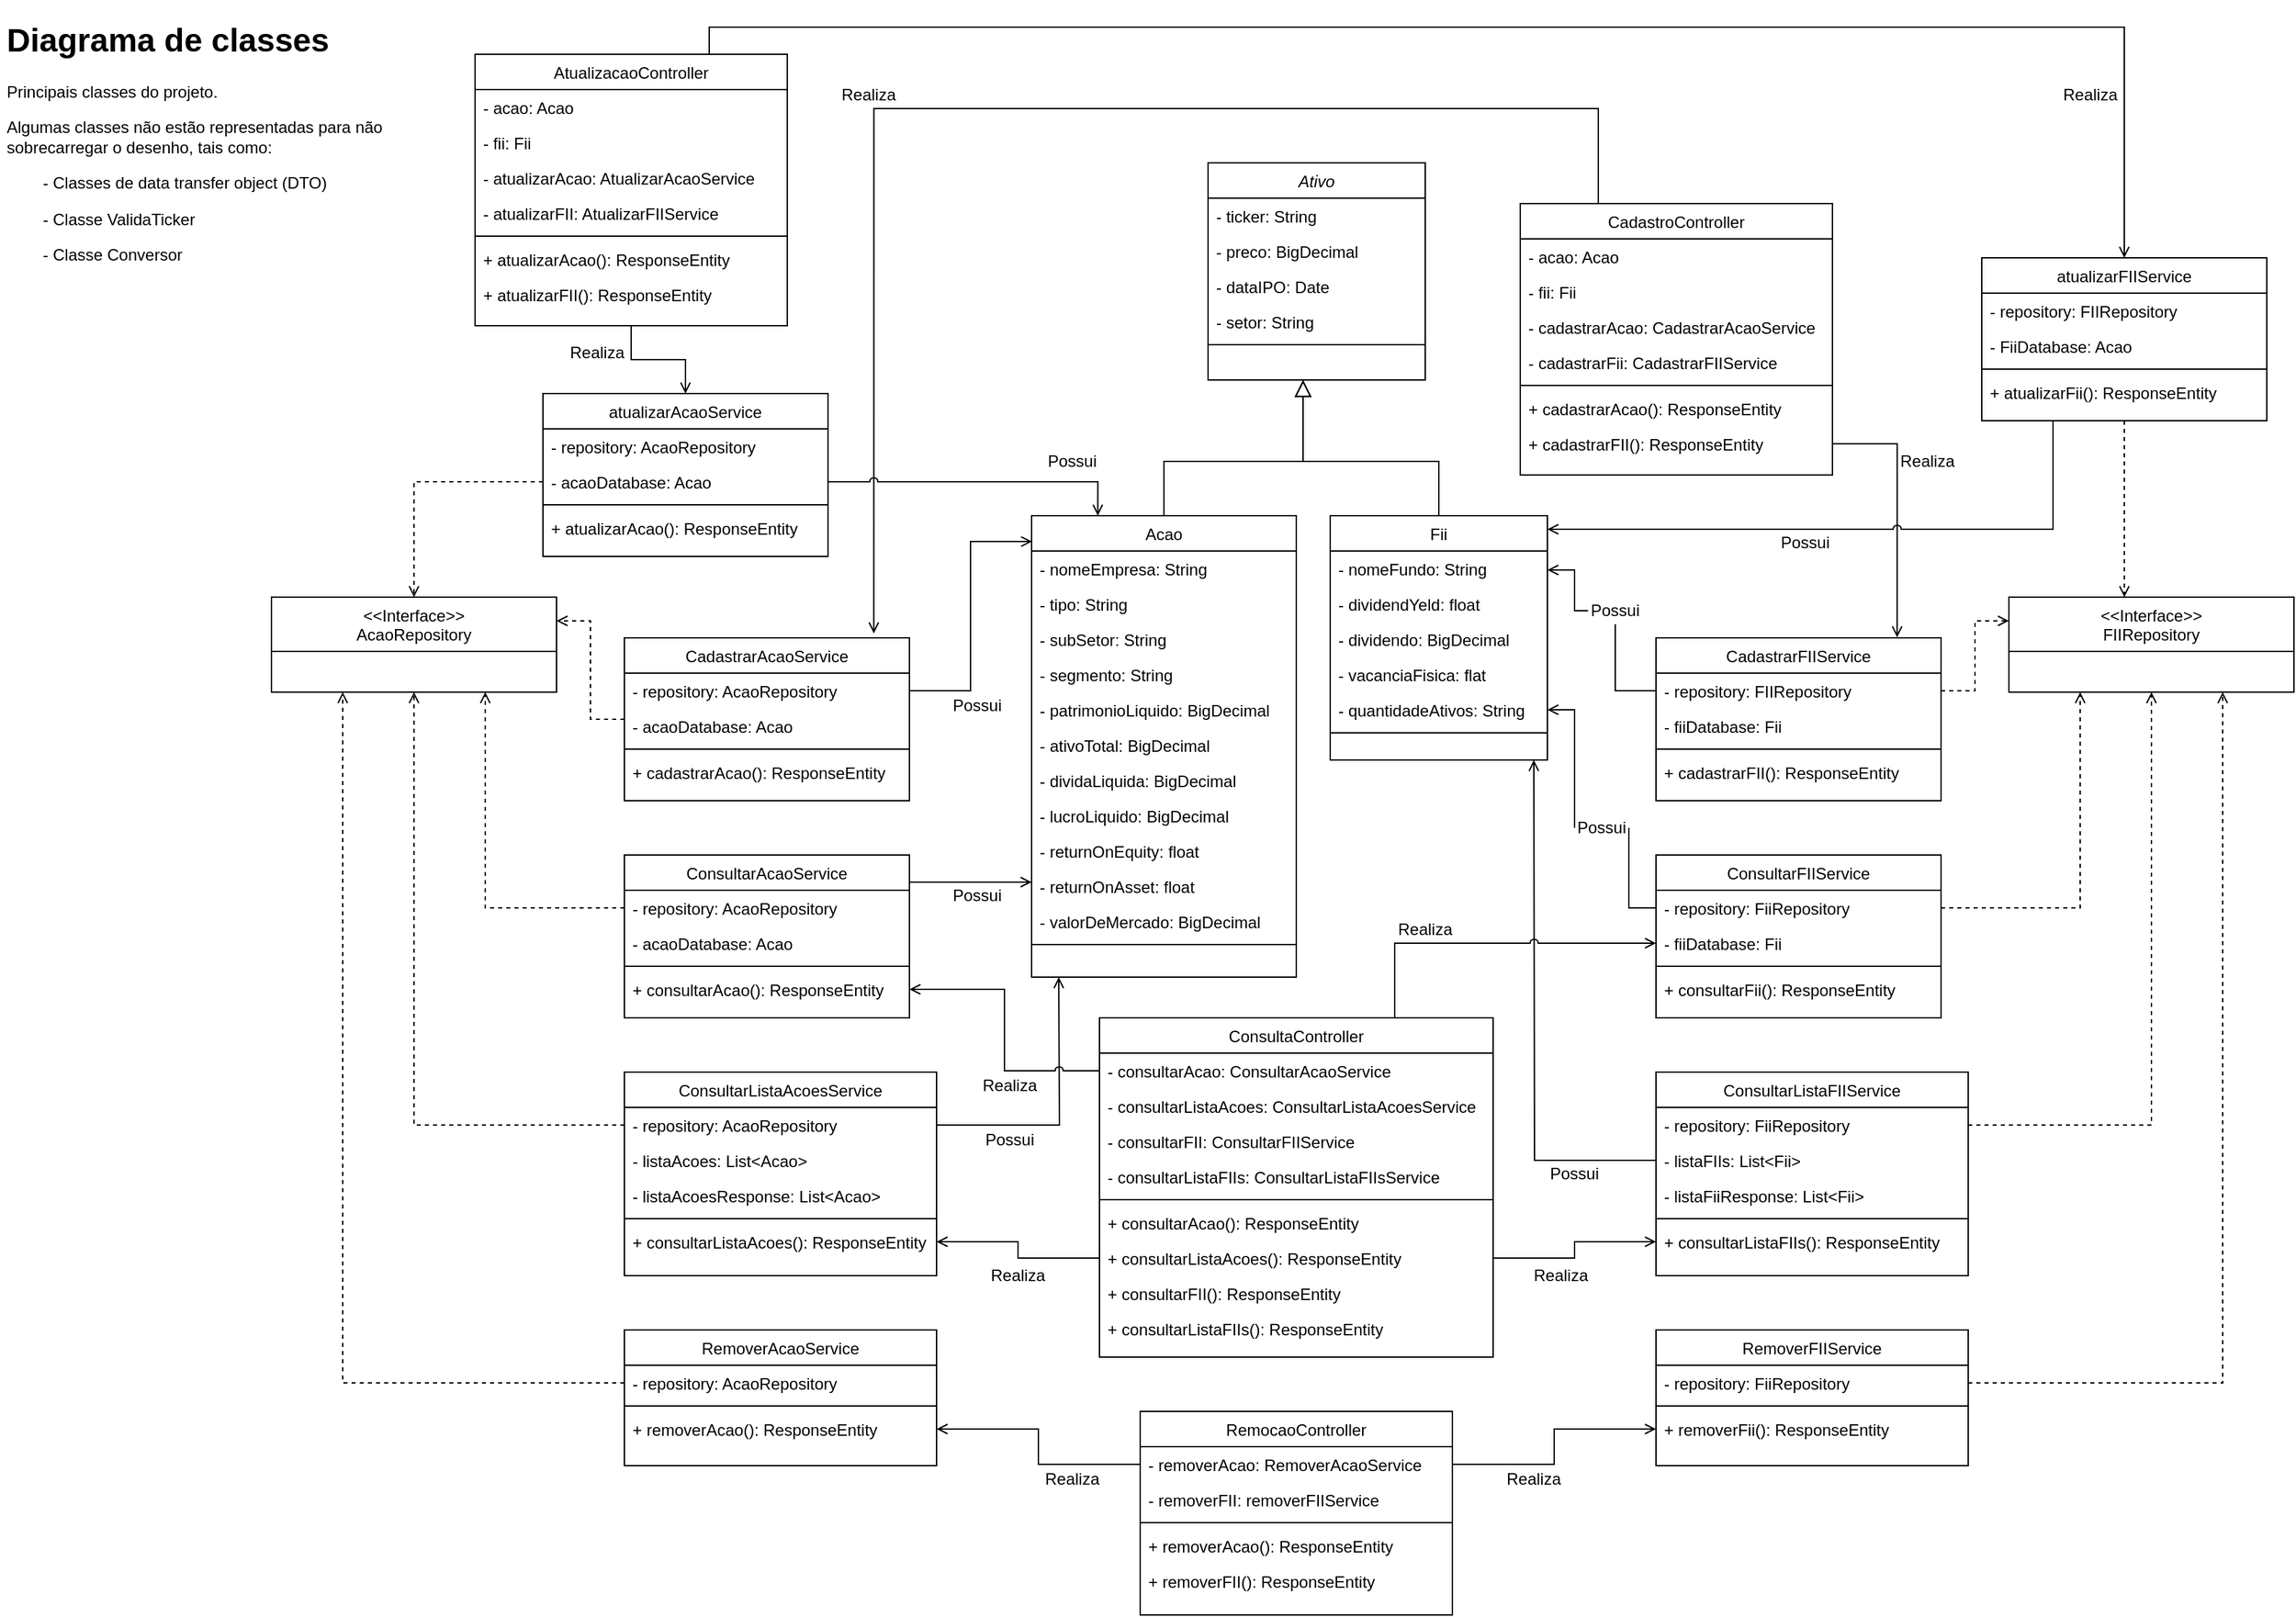<mxfile version="14.9.0" type="device"><diagram id="C5RBs43oDa-KdzZeNtuy" name="Page-1"><mxGraphModel dx="2782" dy="2292" grid="1" gridSize="10" guides="1" tooltips="1" connect="1" arrows="1" fold="1" page="1" pageScale="1" pageWidth="827" pageHeight="1169" math="0" shadow="0"><root><mxCell id="WIyWlLk6GJQsqaUBKTNV-0"/><mxCell id="WIyWlLk6GJQsqaUBKTNV-1" parent="WIyWlLk6GJQsqaUBKTNV-0"/><mxCell id="zkfFHV4jXpPFQw0GAbJ--0" value="Ativo" style="swimlane;fontStyle=2;align=center;verticalAlign=top;childLayout=stackLayout;horizontal=1;startSize=26;horizontalStack=0;resizeParent=1;resizeLast=0;collapsible=1;marginBottom=0;rounded=0;shadow=0;strokeWidth=1;" parent="WIyWlLk6GJQsqaUBKTNV-1" vertex="1"><mxGeometry x="540" y="10" width="160" height="160" as="geometry"><mxRectangle x="230" y="140" width="160" height="26" as="alternateBounds"/></mxGeometry></mxCell><mxCell id="zkfFHV4jXpPFQw0GAbJ--1" value="- ticker: String" style="text;align=left;verticalAlign=top;spacingLeft=4;spacingRight=4;overflow=hidden;rotatable=0;points=[[0,0.5],[1,0.5]];portConstraint=eastwest;" parent="zkfFHV4jXpPFQw0GAbJ--0" vertex="1"><mxGeometry y="26" width="160" height="26" as="geometry"/></mxCell><mxCell id="zkfFHV4jXpPFQw0GAbJ--2" value="- preco: BigDecimal" style="text;align=left;verticalAlign=top;spacingLeft=4;spacingRight=4;overflow=hidden;rotatable=0;points=[[0,0.5],[1,0.5]];portConstraint=eastwest;rounded=0;shadow=0;html=0;" parent="zkfFHV4jXpPFQw0GAbJ--0" vertex="1"><mxGeometry y="52" width="160" height="26" as="geometry"/></mxCell><mxCell id="zkfFHV4jXpPFQw0GAbJ--3" value="- dataIPO: Date" style="text;align=left;verticalAlign=top;spacingLeft=4;spacingRight=4;overflow=hidden;rotatable=0;points=[[0,0.5],[1,0.5]];portConstraint=eastwest;rounded=0;shadow=0;html=0;" parent="zkfFHV4jXpPFQw0GAbJ--0" vertex="1"><mxGeometry y="78" width="160" height="26" as="geometry"/></mxCell><mxCell id="0uUBa3mdWD_UBztyE4oG-0" value="- setor: String" style="text;align=left;verticalAlign=top;spacingLeft=4;spacingRight=4;overflow=hidden;rotatable=0;points=[[0,0.5],[1,0.5]];portConstraint=eastwest;rounded=0;shadow=0;html=0;" parent="zkfFHV4jXpPFQw0GAbJ--0" vertex="1"><mxGeometry y="104" width="160" height="26" as="geometry"/></mxCell><mxCell id="zkfFHV4jXpPFQw0GAbJ--4" value="" style="line;html=1;strokeWidth=1;align=left;verticalAlign=middle;spacingTop=-1;spacingLeft=3;spacingRight=3;rotatable=0;labelPosition=right;points=[];portConstraint=eastwest;" parent="zkfFHV4jXpPFQw0GAbJ--0" vertex="1"><mxGeometry y="130" width="160" height="8" as="geometry"/></mxCell><mxCell id="zkfFHV4jXpPFQw0GAbJ--6" value="Acao" style="swimlane;fontStyle=0;align=center;verticalAlign=top;childLayout=stackLayout;horizontal=1;startSize=26;horizontalStack=0;resizeParent=1;resizeLast=0;collapsible=1;marginBottom=0;rounded=0;shadow=0;strokeWidth=1;" parent="WIyWlLk6GJQsqaUBKTNV-1" vertex="1"><mxGeometry x="410" y="270" width="195" height="340" as="geometry"><mxRectangle x="100" y="520" width="160" height="26" as="alternateBounds"/></mxGeometry></mxCell><mxCell id="zkfFHV4jXpPFQw0GAbJ--7" value="- nomeEmpresa: String" style="text;align=left;verticalAlign=top;spacingLeft=4;spacingRight=4;overflow=hidden;rotatable=0;points=[[0,0.5],[1,0.5]];portConstraint=eastwest;" parent="zkfFHV4jXpPFQw0GAbJ--6" vertex="1"><mxGeometry y="26" width="195" height="26" as="geometry"/></mxCell><mxCell id="zkfFHV4jXpPFQw0GAbJ--8" value="- tipo: String" style="text;align=left;verticalAlign=top;spacingLeft=4;spacingRight=4;overflow=hidden;rotatable=0;points=[[0,0.5],[1,0.5]];portConstraint=eastwest;rounded=0;shadow=0;html=0;" parent="zkfFHV4jXpPFQw0GAbJ--6" vertex="1"><mxGeometry y="52" width="195" height="26" as="geometry"/></mxCell><mxCell id="0uUBa3mdWD_UBztyE4oG-6" value="- subSetor: String" style="text;align=left;verticalAlign=top;spacingLeft=4;spacingRight=4;overflow=hidden;rotatable=0;points=[[0,0.5],[1,0.5]];portConstraint=eastwest;rounded=0;shadow=0;html=0;" parent="zkfFHV4jXpPFQw0GAbJ--6" vertex="1"><mxGeometry y="78" width="195" height="26" as="geometry"/></mxCell><mxCell id="0uUBa3mdWD_UBztyE4oG-8" value="- segmento: String" style="text;align=left;verticalAlign=top;spacingLeft=4;spacingRight=4;overflow=hidden;rotatable=0;points=[[0,0.5],[1,0.5]];portConstraint=eastwest;rounded=0;shadow=0;html=0;" parent="zkfFHV4jXpPFQw0GAbJ--6" vertex="1"><mxGeometry y="104" width="195" height="26" as="geometry"/></mxCell><mxCell id="0uUBa3mdWD_UBztyE4oG-9" value="- patrimonioLiquido: BigDecimal" style="text;align=left;verticalAlign=top;spacingLeft=4;spacingRight=4;overflow=hidden;rotatable=0;points=[[0,0.5],[1,0.5]];portConstraint=eastwest;rounded=0;shadow=0;html=0;" parent="zkfFHV4jXpPFQw0GAbJ--6" vertex="1"><mxGeometry y="130" width="195" height="26" as="geometry"/></mxCell><mxCell id="0uUBa3mdWD_UBztyE4oG-7" value="- ativoTotal: BigDecimal" style="text;align=left;verticalAlign=top;spacingLeft=4;spacingRight=4;overflow=hidden;rotatable=0;points=[[0,0.5],[1,0.5]];portConstraint=eastwest;rounded=0;shadow=0;html=0;" parent="zkfFHV4jXpPFQw0GAbJ--6" vertex="1"><mxGeometry y="156" width="195" height="26" as="geometry"/></mxCell><mxCell id="0uUBa3mdWD_UBztyE4oG-10" value="- dividaLiquida: BigDecimal" style="text;align=left;verticalAlign=top;spacingLeft=4;spacingRight=4;overflow=hidden;rotatable=0;points=[[0,0.5],[1,0.5]];portConstraint=eastwest;rounded=0;shadow=0;html=0;" parent="zkfFHV4jXpPFQw0GAbJ--6" vertex="1"><mxGeometry y="182" width="195" height="26" as="geometry"/></mxCell><mxCell id="0uUBa3mdWD_UBztyE4oG-11" value="- lucroLiquido: BigDecimal" style="text;align=left;verticalAlign=top;spacingLeft=4;spacingRight=4;overflow=hidden;rotatable=0;points=[[0,0.5],[1,0.5]];portConstraint=eastwest;rounded=0;shadow=0;html=0;" parent="zkfFHV4jXpPFQw0GAbJ--6" vertex="1"><mxGeometry y="208" width="195" height="26" as="geometry"/></mxCell><mxCell id="0uUBa3mdWD_UBztyE4oG-12" value="- returnOnEquity: float" style="text;align=left;verticalAlign=top;spacingLeft=4;spacingRight=4;overflow=hidden;rotatable=0;points=[[0,0.5],[1,0.5]];portConstraint=eastwest;rounded=0;shadow=0;html=0;" parent="zkfFHV4jXpPFQw0GAbJ--6" vertex="1"><mxGeometry y="234" width="195" height="26" as="geometry"/></mxCell><mxCell id="0uUBa3mdWD_UBztyE4oG-13" value="- returnOnAsset: float" style="text;align=left;verticalAlign=top;spacingLeft=4;spacingRight=4;overflow=hidden;rotatable=0;points=[[0,0.5],[1,0.5]];portConstraint=eastwest;rounded=0;shadow=0;html=0;" parent="zkfFHV4jXpPFQw0GAbJ--6" vertex="1"><mxGeometry y="260" width="195" height="26" as="geometry"/></mxCell><mxCell id="0uUBa3mdWD_UBztyE4oG-15" value="- valorDeMercado: BigDecimal" style="text;align=left;verticalAlign=top;spacingLeft=4;spacingRight=4;overflow=hidden;rotatable=0;points=[[0,0.5],[1,0.5]];portConstraint=eastwest;rounded=0;shadow=0;html=0;" parent="zkfFHV4jXpPFQw0GAbJ--6" vertex="1"><mxGeometry y="286" width="195" height="26" as="geometry"/></mxCell><mxCell id="zkfFHV4jXpPFQw0GAbJ--9" value="" style="line;html=1;strokeWidth=1;align=left;verticalAlign=middle;spacingTop=-1;spacingLeft=3;spacingRight=3;rotatable=0;labelPosition=right;points=[];portConstraint=eastwest;" parent="zkfFHV4jXpPFQw0GAbJ--6" vertex="1"><mxGeometry y="312" width="195" height="8" as="geometry"/></mxCell><mxCell id="zkfFHV4jXpPFQw0GAbJ--12" value="" style="endArrow=block;endSize=10;endFill=0;shadow=0;strokeWidth=1;rounded=0;edgeStyle=elbowEdgeStyle;elbow=vertical;" parent="WIyWlLk6GJQsqaUBKTNV-1" source="zkfFHV4jXpPFQw0GAbJ--6" target="zkfFHV4jXpPFQw0GAbJ--0" edge="1"><mxGeometry width="160" relative="1" as="geometry"><mxPoint x="510" y="63" as="sourcePoint"/><mxPoint x="510" y="63" as="targetPoint"/><Array as="points"><mxPoint x="610" y="230"/></Array></mxGeometry></mxCell><mxCell id="zkfFHV4jXpPFQw0GAbJ--13" value="Fii" style="swimlane;fontStyle=0;align=center;verticalAlign=top;childLayout=stackLayout;horizontal=1;startSize=26;horizontalStack=0;resizeParent=1;resizeLast=0;collapsible=1;marginBottom=0;rounded=0;shadow=0;strokeWidth=1;" parent="WIyWlLk6GJQsqaUBKTNV-1" vertex="1"><mxGeometry x="630" y="270" width="160" height="180" as="geometry"><mxRectangle x="340" y="380" width="170" height="26" as="alternateBounds"/></mxGeometry></mxCell><mxCell id="0uUBa3mdWD_UBztyE4oG-16" value="- nomeFundo: String" style="text;align=left;verticalAlign=top;spacingLeft=4;spacingRight=4;overflow=hidden;rotatable=0;points=[[0,0.5],[1,0.5]];portConstraint=eastwest;" parent="zkfFHV4jXpPFQw0GAbJ--13" vertex="1"><mxGeometry y="26" width="160" height="26" as="geometry"/></mxCell><mxCell id="0uUBa3mdWD_UBztyE4oG-19" value="- dividendYeld: float" style="text;align=left;verticalAlign=top;spacingLeft=4;spacingRight=4;overflow=hidden;rotatable=0;points=[[0,0.5],[1,0.5]];portConstraint=eastwest;rounded=0;shadow=0;html=0;" parent="zkfFHV4jXpPFQw0GAbJ--13" vertex="1"><mxGeometry y="52" width="160" height="26" as="geometry"/></mxCell><mxCell id="0uUBa3mdWD_UBztyE4oG-18" value="- dividendo: BigDecimal" style="text;align=left;verticalAlign=top;spacingLeft=4;spacingRight=4;overflow=hidden;rotatable=0;points=[[0,0.5],[1,0.5]];portConstraint=eastwest;rounded=0;shadow=0;html=0;" parent="zkfFHV4jXpPFQw0GAbJ--13" vertex="1"><mxGeometry y="78" width="160" height="26" as="geometry"/></mxCell><mxCell id="0uUBa3mdWD_UBztyE4oG-17" value="- vacanciaFisica: flat" style="text;align=left;verticalAlign=top;spacingLeft=4;spacingRight=4;overflow=hidden;rotatable=0;points=[[0,0.5],[1,0.5]];portConstraint=eastwest;rounded=0;shadow=0;html=0;" parent="zkfFHV4jXpPFQw0GAbJ--13" vertex="1"><mxGeometry y="104" width="160" height="26" as="geometry"/></mxCell><mxCell id="0uUBa3mdWD_UBztyE4oG-20" value="- quantidadeAtivos: String" style="text;align=left;verticalAlign=top;spacingLeft=4;spacingRight=4;overflow=hidden;rotatable=0;points=[[0,0.5],[1,0.5]];portConstraint=eastwest;" parent="zkfFHV4jXpPFQw0GAbJ--13" vertex="1"><mxGeometry y="130" width="160" height="26" as="geometry"/></mxCell><mxCell id="zkfFHV4jXpPFQw0GAbJ--15" value="" style="line;html=1;strokeWidth=1;align=left;verticalAlign=middle;spacingTop=-1;spacingLeft=3;spacingRight=3;rotatable=0;labelPosition=right;points=[];portConstraint=eastwest;" parent="zkfFHV4jXpPFQw0GAbJ--13" vertex="1"><mxGeometry y="156" width="160" height="8" as="geometry"/></mxCell><mxCell id="zkfFHV4jXpPFQw0GAbJ--16" value="" style="endArrow=block;endSize=10;endFill=0;shadow=0;strokeWidth=1;rounded=0;edgeStyle=elbowEdgeStyle;elbow=vertical;" parent="WIyWlLk6GJQsqaUBKTNV-1" source="zkfFHV4jXpPFQw0GAbJ--13" target="zkfFHV4jXpPFQw0GAbJ--0" edge="1"><mxGeometry width="160" relative="1" as="geometry"><mxPoint x="520" y="233" as="sourcePoint"/><mxPoint x="620" y="131" as="targetPoint"/><Array as="points"><mxPoint x="610" y="230"/></Array></mxGeometry></mxCell><mxCell id="0uUBa3mdWD_UBztyE4oG-98" style="edgeStyle=orthogonalEdgeStyle;rounded=0;orthogonalLoop=1;jettySize=auto;html=1;entryX=1;entryY=0.25;entryDx=0;entryDy=0;dashed=1;endArrow=open;endFill=0;" parent="WIyWlLk6GJQsqaUBKTNV-1" source="0uUBa3mdWD_UBztyE4oG-21" target="0uUBa3mdWD_UBztyE4oG-97" edge="1"><mxGeometry relative="1" as="geometry"/></mxCell><mxCell id="0uUBa3mdWD_UBztyE4oG-21" value="CadastrarAcaoService" style="swimlane;fontStyle=0;align=center;verticalAlign=top;childLayout=stackLayout;horizontal=1;startSize=26;horizontalStack=0;resizeParent=1;resizeLast=0;collapsible=1;marginBottom=0;rounded=0;shadow=0;strokeWidth=1;" parent="WIyWlLk6GJQsqaUBKTNV-1" vertex="1"><mxGeometry x="110" y="360" width="210" height="120" as="geometry"><mxRectangle x="100" y="520" width="160" height="26" as="alternateBounds"/></mxGeometry></mxCell><mxCell id="0uUBa3mdWD_UBztyE4oG-22" value="- repository: AcaoRepository" style="text;align=left;verticalAlign=top;spacingLeft=4;spacingRight=4;overflow=hidden;rotatable=0;points=[[0,0.5],[1,0.5]];portConstraint=eastwest;" parent="0uUBa3mdWD_UBztyE4oG-21" vertex="1"><mxGeometry y="26" width="210" height="26" as="geometry"/></mxCell><mxCell id="0uUBa3mdWD_UBztyE4oG-23" value="- acaoDatabase: Acao" style="text;align=left;verticalAlign=top;spacingLeft=4;spacingRight=4;overflow=hidden;rotatable=0;points=[[0,0.5],[1,0.5]];portConstraint=eastwest;rounded=0;shadow=0;html=0;" parent="0uUBa3mdWD_UBztyE4oG-21" vertex="1"><mxGeometry y="52" width="210" height="26" as="geometry"/></mxCell><mxCell id="0uUBa3mdWD_UBztyE4oG-33" value="" style="line;html=1;strokeWidth=1;align=left;verticalAlign=middle;spacingTop=-1;spacingLeft=3;spacingRight=3;rotatable=0;labelPosition=right;points=[];portConstraint=eastwest;" parent="0uUBa3mdWD_UBztyE4oG-21" vertex="1"><mxGeometry y="78" width="210" height="8" as="geometry"/></mxCell><mxCell id="0uUBa3mdWD_UBztyE4oG-37" value="+ cadastrarAcao(): ResponseEntity" style="text;align=left;verticalAlign=top;spacingLeft=4;spacingRight=4;overflow=hidden;rotatable=0;points=[[0,0.5],[1,0.5]];portConstraint=eastwest;rounded=0;shadow=0;html=0;" parent="0uUBa3mdWD_UBztyE4oG-21" vertex="1"><mxGeometry y="86" width="210" height="26" as="geometry"/></mxCell><mxCell id="0uUBa3mdWD_UBztyE4oG-38" value="CadastrarFIIService" style="swimlane;fontStyle=0;align=center;verticalAlign=top;childLayout=stackLayout;horizontal=1;startSize=26;horizontalStack=0;resizeParent=1;resizeLast=0;collapsible=1;marginBottom=0;rounded=0;shadow=0;strokeWidth=1;" parent="WIyWlLk6GJQsqaUBKTNV-1" vertex="1"><mxGeometry x="870" y="360" width="210" height="120" as="geometry"><mxRectangle x="100" y="520" width="160" height="26" as="alternateBounds"/></mxGeometry></mxCell><mxCell id="0uUBa3mdWD_UBztyE4oG-39" value="- repository: FIIRepository" style="text;align=left;verticalAlign=top;spacingLeft=4;spacingRight=4;overflow=hidden;rotatable=0;points=[[0,0.5],[1,0.5]];portConstraint=eastwest;" parent="0uUBa3mdWD_UBztyE4oG-38" vertex="1"><mxGeometry y="26" width="210" height="26" as="geometry"/></mxCell><mxCell id="0uUBa3mdWD_UBztyE4oG-40" value="- fiiDatabase: Fii" style="text;align=left;verticalAlign=top;spacingLeft=4;spacingRight=4;overflow=hidden;rotatable=0;points=[[0,0.5],[1,0.5]];portConstraint=eastwest;rounded=0;shadow=0;html=0;" parent="0uUBa3mdWD_UBztyE4oG-38" vertex="1"><mxGeometry y="52" width="210" height="26" as="geometry"/></mxCell><mxCell id="0uUBa3mdWD_UBztyE4oG-41" value="" style="line;html=1;strokeWidth=1;align=left;verticalAlign=middle;spacingTop=-1;spacingLeft=3;spacingRight=3;rotatable=0;labelPosition=right;points=[];portConstraint=eastwest;" parent="0uUBa3mdWD_UBztyE4oG-38" vertex="1"><mxGeometry y="78" width="210" height="8" as="geometry"/></mxCell><mxCell id="0uUBa3mdWD_UBztyE4oG-42" value="+ cadastrarFII(): ResponseEntity" style="text;align=left;verticalAlign=top;spacingLeft=4;spacingRight=4;overflow=hidden;rotatable=0;points=[[0,0.5],[1,0.5]];portConstraint=eastwest;rounded=0;shadow=0;html=0;" parent="0uUBa3mdWD_UBztyE4oG-38" vertex="1"><mxGeometry y="86" width="210" height="26" as="geometry"/></mxCell><mxCell id="0uUBa3mdWD_UBztyE4oG-44" value="ConsultarAcaoService" style="swimlane;fontStyle=0;align=center;verticalAlign=top;childLayout=stackLayout;horizontal=1;startSize=26;horizontalStack=0;resizeParent=1;resizeLast=0;collapsible=1;marginBottom=0;rounded=0;shadow=0;strokeWidth=1;" parent="WIyWlLk6GJQsqaUBKTNV-1" vertex="1"><mxGeometry x="110" y="520" width="210" height="120" as="geometry"><mxRectangle x="100" y="520" width="160" height="26" as="alternateBounds"/></mxGeometry></mxCell><mxCell id="0uUBa3mdWD_UBztyE4oG-45" value="- repository: AcaoRepository" style="text;align=left;verticalAlign=top;spacingLeft=4;spacingRight=4;overflow=hidden;rotatable=0;points=[[0,0.5],[1,0.5]];portConstraint=eastwest;" parent="0uUBa3mdWD_UBztyE4oG-44" vertex="1"><mxGeometry y="26" width="210" height="26" as="geometry"/></mxCell><mxCell id="0uUBa3mdWD_UBztyE4oG-46" value="- acaoDatabase: Acao" style="text;align=left;verticalAlign=top;spacingLeft=4;spacingRight=4;overflow=hidden;rotatable=0;points=[[0,0.5],[1,0.5]];portConstraint=eastwest;rounded=0;shadow=0;html=0;" parent="0uUBa3mdWD_UBztyE4oG-44" vertex="1"><mxGeometry y="52" width="210" height="26" as="geometry"/></mxCell><mxCell id="0uUBa3mdWD_UBztyE4oG-47" value="" style="line;html=1;strokeWidth=1;align=left;verticalAlign=middle;spacingTop=-1;spacingLeft=3;spacingRight=3;rotatable=0;labelPosition=right;points=[];portConstraint=eastwest;" parent="0uUBa3mdWD_UBztyE4oG-44" vertex="1"><mxGeometry y="78" width="210" height="8" as="geometry"/></mxCell><mxCell id="0uUBa3mdWD_UBztyE4oG-48" value="+ consultarAcao(): ResponseEntity" style="text;align=left;verticalAlign=top;spacingLeft=4;spacingRight=4;overflow=hidden;rotatable=0;points=[[0,0.5],[1,0.5]];portConstraint=eastwest;rounded=0;shadow=0;html=0;" parent="0uUBa3mdWD_UBztyE4oG-44" vertex="1"><mxGeometry y="86" width="210" height="26" as="geometry"/></mxCell><mxCell id="0uUBa3mdWD_UBztyE4oG-55" style="edgeStyle=orthogonalEdgeStyle;rounded=0;orthogonalLoop=1;jettySize=auto;html=1;exitX=1;exitY=0.5;exitDx=0;exitDy=0;endArrow=open;endFill=0;" parent="WIyWlLk6GJQsqaUBKTNV-1" source="0uUBa3mdWD_UBztyE4oG-45" edge="1"><mxGeometry relative="1" as="geometry"><mxPoint x="410" y="540" as="targetPoint"/><Array as="points"><mxPoint x="320" y="540"/><mxPoint x="410" y="540"/></Array></mxGeometry></mxCell><mxCell id="0uUBa3mdWD_UBztyE4oG-56" style="edgeStyle=orthogonalEdgeStyle;rounded=0;orthogonalLoop=1;jettySize=auto;html=1;exitX=1;exitY=0.5;exitDx=0;exitDy=0;entryX=0.002;entryY=0.056;entryDx=0;entryDy=0;entryPerimeter=0;endArrow=open;endFill=0;" parent="WIyWlLk6GJQsqaUBKTNV-1" source="0uUBa3mdWD_UBztyE4oG-22" target="zkfFHV4jXpPFQw0GAbJ--6" edge="1"><mxGeometry relative="1" as="geometry"/></mxCell><mxCell id="0uUBa3mdWD_UBztyE4oG-57" value="ConsultarListaAcoesService" style="swimlane;fontStyle=0;align=center;verticalAlign=top;childLayout=stackLayout;horizontal=1;startSize=26;horizontalStack=0;resizeParent=1;resizeLast=0;collapsible=1;marginBottom=0;rounded=0;shadow=0;strokeWidth=1;" parent="WIyWlLk6GJQsqaUBKTNV-1" vertex="1"><mxGeometry x="110" y="680" width="230" height="150" as="geometry"><mxRectangle x="100" y="520" width="160" height="26" as="alternateBounds"/></mxGeometry></mxCell><mxCell id="0uUBa3mdWD_UBztyE4oG-58" value="- repository: AcaoRepository" style="text;align=left;verticalAlign=top;spacingLeft=4;spacingRight=4;overflow=hidden;rotatable=0;points=[[0,0.5],[1,0.5]];portConstraint=eastwest;" parent="0uUBa3mdWD_UBztyE4oG-57" vertex="1"><mxGeometry y="26" width="230" height="26" as="geometry"/></mxCell><mxCell id="0uUBa3mdWD_UBztyE4oG-59" value="- listaAcoes: List&lt;Acao&gt;" style="text;align=left;verticalAlign=top;spacingLeft=4;spacingRight=4;overflow=hidden;rotatable=0;points=[[0,0.5],[1,0.5]];portConstraint=eastwest;rounded=0;shadow=0;html=0;" parent="0uUBa3mdWD_UBztyE4oG-57" vertex="1"><mxGeometry y="52" width="230" height="26" as="geometry"/></mxCell><mxCell id="0uUBa3mdWD_UBztyE4oG-62" value="- listaAcoesResponse: List&lt;Acao&gt;" style="text;align=left;verticalAlign=top;spacingLeft=4;spacingRight=4;overflow=hidden;rotatable=0;points=[[0,0.5],[1,0.5]];portConstraint=eastwest;rounded=0;shadow=0;html=0;" parent="0uUBa3mdWD_UBztyE4oG-57" vertex="1"><mxGeometry y="78" width="230" height="26" as="geometry"/></mxCell><mxCell id="0uUBa3mdWD_UBztyE4oG-60" value="" style="line;html=1;strokeWidth=1;align=left;verticalAlign=middle;spacingTop=-1;spacingLeft=3;spacingRight=3;rotatable=0;labelPosition=right;points=[];portConstraint=eastwest;" parent="0uUBa3mdWD_UBztyE4oG-57" vertex="1"><mxGeometry y="104" width="230" height="8" as="geometry"/></mxCell><mxCell id="0uUBa3mdWD_UBztyE4oG-61" value="+ consultarListaAcoes(): ResponseEntity" style="text;align=left;verticalAlign=top;spacingLeft=4;spacingRight=4;overflow=hidden;rotatable=0;points=[[0,0.5],[1,0.5]];portConstraint=eastwest;rounded=0;shadow=0;html=0;" parent="0uUBa3mdWD_UBztyE4oG-57" vertex="1"><mxGeometry y="112" width="230" height="26" as="geometry"/></mxCell><mxCell id="0uUBa3mdWD_UBztyE4oG-63" style="edgeStyle=orthogonalEdgeStyle;rounded=0;orthogonalLoop=1;jettySize=auto;html=1;exitX=1;exitY=0.5;exitDx=0;exitDy=0;endArrow=open;endFill=0;" parent="WIyWlLk6GJQsqaUBKTNV-1" source="0uUBa3mdWD_UBztyE4oG-58" edge="1"><mxGeometry relative="1" as="geometry"><mxPoint x="430" y="610" as="targetPoint"/></mxGeometry></mxCell><mxCell id="0uUBa3mdWD_UBztyE4oG-64" value="RemoverAcaoService" style="swimlane;fontStyle=0;align=center;verticalAlign=top;childLayout=stackLayout;horizontal=1;startSize=26;horizontalStack=0;resizeParent=1;resizeLast=0;collapsible=1;marginBottom=0;rounded=0;shadow=0;strokeWidth=1;" parent="WIyWlLk6GJQsqaUBKTNV-1" vertex="1"><mxGeometry x="110" y="870" width="230" height="100" as="geometry"><mxRectangle x="100" y="520" width="160" height="26" as="alternateBounds"/></mxGeometry></mxCell><mxCell id="0uUBa3mdWD_UBztyE4oG-65" value="- repository: AcaoRepository" style="text;align=left;verticalAlign=top;spacingLeft=4;spacingRight=4;overflow=hidden;rotatable=0;points=[[0,0.5],[1,0.5]];portConstraint=eastwest;" parent="0uUBa3mdWD_UBztyE4oG-64" vertex="1"><mxGeometry y="26" width="230" height="26" as="geometry"/></mxCell><mxCell id="0uUBa3mdWD_UBztyE4oG-68" value="" style="line;html=1;strokeWidth=1;align=left;verticalAlign=middle;spacingTop=-1;spacingLeft=3;spacingRight=3;rotatable=0;labelPosition=right;points=[];portConstraint=eastwest;" parent="0uUBa3mdWD_UBztyE4oG-64" vertex="1"><mxGeometry y="52" width="230" height="8" as="geometry"/></mxCell><mxCell id="0uUBa3mdWD_UBztyE4oG-69" value="+ removerAcao(): ResponseEntity" style="text;align=left;verticalAlign=top;spacingLeft=4;spacingRight=4;overflow=hidden;rotatable=0;points=[[0,0.5],[1,0.5]];portConstraint=eastwest;rounded=0;shadow=0;html=0;" parent="0uUBa3mdWD_UBztyE4oG-64" vertex="1"><mxGeometry y="60" width="230" height="26" as="geometry"/></mxCell><mxCell id="0uUBa3mdWD_UBztyE4oG-71" value="ConsultarFIIService" style="swimlane;fontStyle=0;align=center;verticalAlign=top;childLayout=stackLayout;horizontal=1;startSize=26;horizontalStack=0;resizeParent=1;resizeLast=0;collapsible=1;marginBottom=0;rounded=0;shadow=0;strokeWidth=1;" parent="WIyWlLk6GJQsqaUBKTNV-1" vertex="1"><mxGeometry x="870" y="520" width="210" height="120" as="geometry"><mxRectangle x="100" y="520" width="160" height="26" as="alternateBounds"/></mxGeometry></mxCell><mxCell id="0uUBa3mdWD_UBztyE4oG-72" value="- repository: FiiRepository" style="text;align=left;verticalAlign=top;spacingLeft=4;spacingRight=4;overflow=hidden;rotatable=0;points=[[0,0.5],[1,0.5]];portConstraint=eastwest;" parent="0uUBa3mdWD_UBztyE4oG-71" vertex="1"><mxGeometry y="26" width="210" height="26" as="geometry"/></mxCell><mxCell id="0uUBa3mdWD_UBztyE4oG-73" value="- fiiDatabase: Fii" style="text;align=left;verticalAlign=top;spacingLeft=4;spacingRight=4;overflow=hidden;rotatable=0;points=[[0,0.5],[1,0.5]];portConstraint=eastwest;rounded=0;shadow=0;html=0;" parent="0uUBa3mdWD_UBztyE4oG-71" vertex="1"><mxGeometry y="52" width="210" height="26" as="geometry"/></mxCell><mxCell id="0uUBa3mdWD_UBztyE4oG-74" value="" style="line;html=1;strokeWidth=1;align=left;verticalAlign=middle;spacingTop=-1;spacingLeft=3;spacingRight=3;rotatable=0;labelPosition=right;points=[];portConstraint=eastwest;" parent="0uUBa3mdWD_UBztyE4oG-71" vertex="1"><mxGeometry y="78" width="210" height="8" as="geometry"/></mxCell><mxCell id="0uUBa3mdWD_UBztyE4oG-75" value="+ consultarFii(): ResponseEntity" style="text;align=left;verticalAlign=top;spacingLeft=4;spacingRight=4;overflow=hidden;rotatable=0;points=[[0,0.5],[1,0.5]];portConstraint=eastwest;rounded=0;shadow=0;html=0;" parent="0uUBa3mdWD_UBztyE4oG-71" vertex="1"><mxGeometry y="86" width="210" height="26" as="geometry"/></mxCell><mxCell id="0uUBa3mdWD_UBztyE4oG-76" value="ConsultarListaFIIService" style="swimlane;fontStyle=0;align=center;verticalAlign=top;childLayout=stackLayout;horizontal=1;startSize=26;horizontalStack=0;resizeParent=1;resizeLast=0;collapsible=1;marginBottom=0;rounded=0;shadow=0;strokeWidth=1;" parent="WIyWlLk6GJQsqaUBKTNV-1" vertex="1"><mxGeometry x="870" y="680" width="230" height="150" as="geometry"><mxRectangle x="100" y="520" width="160" height="26" as="alternateBounds"/></mxGeometry></mxCell><mxCell id="0uUBa3mdWD_UBztyE4oG-77" value="- repository: FiiRepository" style="text;align=left;verticalAlign=top;spacingLeft=4;spacingRight=4;overflow=hidden;rotatable=0;points=[[0,0.5],[1,0.5]];portConstraint=eastwest;" parent="0uUBa3mdWD_UBztyE4oG-76" vertex="1"><mxGeometry y="26" width="230" height="26" as="geometry"/></mxCell><mxCell id="0uUBa3mdWD_UBztyE4oG-78" value="- listaFIIs: List&lt;Fii&gt;" style="text;align=left;verticalAlign=top;spacingLeft=4;spacingRight=4;overflow=hidden;rotatable=0;points=[[0,0.5],[1,0.5]];portConstraint=eastwest;rounded=0;shadow=0;html=0;" parent="0uUBa3mdWD_UBztyE4oG-76" vertex="1"><mxGeometry y="52" width="230" height="26" as="geometry"/></mxCell><mxCell id="0uUBa3mdWD_UBztyE4oG-79" value="- listaFiiResponse: List&lt;Fii&gt;" style="text;align=left;verticalAlign=top;spacingLeft=4;spacingRight=4;overflow=hidden;rotatable=0;points=[[0,0.5],[1,0.5]];portConstraint=eastwest;rounded=0;shadow=0;html=0;" parent="0uUBa3mdWD_UBztyE4oG-76" vertex="1"><mxGeometry y="78" width="230" height="26" as="geometry"/></mxCell><mxCell id="0uUBa3mdWD_UBztyE4oG-80" value="" style="line;html=1;strokeWidth=1;align=left;verticalAlign=middle;spacingTop=-1;spacingLeft=3;spacingRight=3;rotatable=0;labelPosition=right;points=[];portConstraint=eastwest;" parent="0uUBa3mdWD_UBztyE4oG-76" vertex="1"><mxGeometry y="104" width="230" height="8" as="geometry"/></mxCell><mxCell id="0uUBa3mdWD_UBztyE4oG-81" value="+ consultarListaFIIs(): ResponseEntity" style="text;align=left;verticalAlign=top;spacingLeft=4;spacingRight=4;overflow=hidden;rotatable=0;points=[[0,0.5],[1,0.5]];portConstraint=eastwest;rounded=0;shadow=0;html=0;" parent="0uUBa3mdWD_UBztyE4oG-76" vertex="1"><mxGeometry y="112" width="230" height="26" as="geometry"/></mxCell><mxCell id="0uUBa3mdWD_UBztyE4oG-82" value="RemoverFIIService" style="swimlane;fontStyle=0;align=center;verticalAlign=top;childLayout=stackLayout;horizontal=1;startSize=26;horizontalStack=0;resizeParent=1;resizeLast=0;collapsible=1;marginBottom=0;rounded=0;shadow=0;strokeWidth=1;" parent="WIyWlLk6GJQsqaUBKTNV-1" vertex="1"><mxGeometry x="870" y="870" width="230" height="100" as="geometry"><mxRectangle x="100" y="520" width="160" height="26" as="alternateBounds"/></mxGeometry></mxCell><mxCell id="0uUBa3mdWD_UBztyE4oG-83" value="- repository: FiiRepository" style="text;align=left;verticalAlign=top;spacingLeft=4;spacingRight=4;overflow=hidden;rotatable=0;points=[[0,0.5],[1,0.5]];portConstraint=eastwest;" parent="0uUBa3mdWD_UBztyE4oG-82" vertex="1"><mxGeometry y="26" width="230" height="26" as="geometry"/></mxCell><mxCell id="0uUBa3mdWD_UBztyE4oG-84" value="" style="line;html=1;strokeWidth=1;align=left;verticalAlign=middle;spacingTop=-1;spacingLeft=3;spacingRight=3;rotatable=0;labelPosition=right;points=[];portConstraint=eastwest;" parent="0uUBa3mdWD_UBztyE4oG-82" vertex="1"><mxGeometry y="52" width="230" height="8" as="geometry"/></mxCell><mxCell id="0uUBa3mdWD_UBztyE4oG-85" value="+ removerFii(): ResponseEntity" style="text;align=left;verticalAlign=top;spacingLeft=4;spacingRight=4;overflow=hidden;rotatable=0;points=[[0,0.5],[1,0.5]];portConstraint=eastwest;rounded=0;shadow=0;html=0;" parent="0uUBa3mdWD_UBztyE4oG-82" vertex="1"><mxGeometry y="60" width="230" height="26" as="geometry"/></mxCell><mxCell id="0uUBa3mdWD_UBztyE4oG-87" style="edgeStyle=orthogonalEdgeStyle;rounded=0;orthogonalLoop=1;jettySize=auto;html=1;exitX=0;exitY=0.5;exitDx=0;exitDy=0;endArrow=open;endFill=0;" parent="WIyWlLk6GJQsqaUBKTNV-1" source="0uUBa3mdWD_UBztyE4oG-78" edge="1"><mxGeometry relative="1" as="geometry"><mxPoint x="780" y="450" as="targetPoint"/></mxGeometry></mxCell><mxCell id="0uUBa3mdWD_UBztyE4oG-88" value="&lt;&lt;Interface&gt;&gt;&#10;FIIRepository" style="swimlane;fontStyle=0;align=center;verticalAlign=top;childLayout=stackLayout;horizontal=1;startSize=40;horizontalStack=0;resizeParent=1;resizeLast=0;collapsible=1;marginBottom=0;rounded=0;shadow=0;strokeWidth=1;" parent="WIyWlLk6GJQsqaUBKTNV-1" vertex="1"><mxGeometry x="1130" y="330" width="210" height="70" as="geometry"><mxRectangle x="100" y="520" width="160" height="26" as="alternateBounds"/></mxGeometry></mxCell><mxCell id="0uUBa3mdWD_UBztyE4oG-93" style="edgeStyle=orthogonalEdgeStyle;rounded=0;orthogonalLoop=1;jettySize=auto;html=1;entryX=0;entryY=0.25;entryDx=0;entryDy=0;endArrow=open;endFill=0;dashed=1;" parent="WIyWlLk6GJQsqaUBKTNV-1" source="0uUBa3mdWD_UBztyE4oG-39" target="0uUBa3mdWD_UBztyE4oG-88" edge="1"><mxGeometry relative="1" as="geometry"/></mxCell><mxCell id="0uUBa3mdWD_UBztyE4oG-94" style="edgeStyle=orthogonalEdgeStyle;rounded=0;orthogonalLoop=1;jettySize=auto;html=1;exitX=1;exitY=0.5;exitDx=0;exitDy=0;dashed=1;endArrow=open;endFill=0;entryX=0.25;entryY=1;entryDx=0;entryDy=0;" parent="WIyWlLk6GJQsqaUBKTNV-1" source="0uUBa3mdWD_UBztyE4oG-72" target="0uUBa3mdWD_UBztyE4oG-88" edge="1"><mxGeometry relative="1" as="geometry"><mxPoint x="1150" y="400" as="targetPoint"/></mxGeometry></mxCell><mxCell id="0uUBa3mdWD_UBztyE4oG-95" style="edgeStyle=orthogonalEdgeStyle;rounded=0;orthogonalLoop=1;jettySize=auto;html=1;exitX=1;exitY=0.5;exitDx=0;exitDy=0;dashed=1;endArrow=open;endFill=0;entryX=0.5;entryY=1;entryDx=0;entryDy=0;" parent="WIyWlLk6GJQsqaUBKTNV-1" source="0uUBa3mdWD_UBztyE4oG-77" target="0uUBa3mdWD_UBztyE4oG-88" edge="1"><mxGeometry relative="1" as="geometry"><mxPoint x="1200" y="400" as="targetPoint"/></mxGeometry></mxCell><mxCell id="0uUBa3mdWD_UBztyE4oG-96" style="edgeStyle=orthogonalEdgeStyle;rounded=0;orthogonalLoop=1;jettySize=auto;html=1;dashed=1;endArrow=open;endFill=0;entryX=0.75;entryY=1;entryDx=0;entryDy=0;" parent="WIyWlLk6GJQsqaUBKTNV-1" source="0uUBa3mdWD_UBztyE4oG-83" target="0uUBa3mdWD_UBztyE4oG-88" edge="1"><mxGeometry relative="1" as="geometry"><mxPoint x="1250" y="400" as="targetPoint"/></mxGeometry></mxCell><mxCell id="0uUBa3mdWD_UBztyE4oG-97" value="&lt;&lt;Interface&gt;&gt;&#10;AcaoRepository" style="swimlane;fontStyle=0;align=center;verticalAlign=top;childLayout=stackLayout;horizontal=1;startSize=40;horizontalStack=0;resizeParent=1;resizeLast=0;collapsible=1;marginBottom=0;rounded=0;shadow=0;strokeWidth=1;" parent="WIyWlLk6GJQsqaUBKTNV-1" vertex="1"><mxGeometry x="-150" y="330" width="210" height="70" as="geometry"><mxRectangle x="100" y="520" width="160" height="26" as="alternateBounds"/></mxGeometry></mxCell><mxCell id="0uUBa3mdWD_UBztyE4oG-100" style="edgeStyle=orthogonalEdgeStyle;rounded=0;orthogonalLoop=1;jettySize=auto;html=1;dashed=1;endArrow=open;endFill=0;entryX=0.5;entryY=1;entryDx=0;entryDy=0;" parent="WIyWlLk6GJQsqaUBKTNV-1" source="0uUBa3mdWD_UBztyE4oG-58" target="0uUBa3mdWD_UBztyE4oG-97" edge="1"><mxGeometry relative="1" as="geometry"><mxPoint x="-30" y="400" as="targetPoint"/></mxGeometry></mxCell><mxCell id="0uUBa3mdWD_UBztyE4oG-101" style="edgeStyle=orthogonalEdgeStyle;rounded=0;orthogonalLoop=1;jettySize=auto;html=1;dashed=1;endArrow=open;endFill=0;entryX=0.25;entryY=1;entryDx=0;entryDy=0;" parent="WIyWlLk6GJQsqaUBKTNV-1" source="0uUBa3mdWD_UBztyE4oG-65" target="0uUBa3mdWD_UBztyE4oG-97" edge="1"><mxGeometry relative="1" as="geometry"><mxPoint x="-120" y="520" as="targetPoint"/></mxGeometry></mxCell><mxCell id="0uUBa3mdWD_UBztyE4oG-102" style="edgeStyle=orthogonalEdgeStyle;rounded=0;orthogonalLoop=1;jettySize=auto;html=1;entryX=0.75;entryY=1;entryDx=0;entryDy=0;dashed=1;endArrow=open;endFill=0;" parent="WIyWlLk6GJQsqaUBKTNV-1" source="0uUBa3mdWD_UBztyE4oG-45" target="0uUBa3mdWD_UBztyE4oG-97" edge="1"><mxGeometry relative="1" as="geometry"/></mxCell><mxCell id="0uUBa3mdWD_UBztyE4oG-242" style="edgeStyle=orthogonalEdgeStyle;rounded=0;jumpStyle=arc;orthogonalLoop=1;jettySize=auto;html=1;exitX=0.25;exitY=0;exitDx=0;exitDy=0;entryX=0.875;entryY=-0.027;entryDx=0;entryDy=0;endArrow=open;endFill=0;entryPerimeter=0;" parent="WIyWlLk6GJQsqaUBKTNV-1" source="0uUBa3mdWD_UBztyE4oG-103" target="0uUBa3mdWD_UBztyE4oG-21" edge="1"><mxGeometry relative="1" as="geometry"><Array as="points"><mxPoint x="827" y="-30"/><mxPoint x="294" y="-30"/></Array></mxGeometry></mxCell><mxCell id="0uUBa3mdWD_UBztyE4oG-103" value="CadastroController" style="swimlane;fontStyle=0;align=center;verticalAlign=top;childLayout=stackLayout;horizontal=1;startSize=26;horizontalStack=0;resizeParent=1;resizeLast=0;collapsible=1;marginBottom=0;rounded=0;shadow=0;strokeWidth=1;" parent="WIyWlLk6GJQsqaUBKTNV-1" vertex="1"><mxGeometry x="770" y="40" width="230" height="200" as="geometry"><mxRectangle x="100" y="520" width="160" height="26" as="alternateBounds"/></mxGeometry></mxCell><mxCell id="0uUBa3mdWD_UBztyE4oG-104" value="- acao: Acao" style="text;align=left;verticalAlign=top;spacingLeft=4;spacingRight=4;overflow=hidden;rotatable=0;points=[[0,0.5],[1,0.5]];portConstraint=eastwest;" parent="0uUBa3mdWD_UBztyE4oG-103" vertex="1"><mxGeometry y="26" width="230" height="26" as="geometry"/></mxCell><mxCell id="0uUBa3mdWD_UBztyE4oG-105" value="- fii: Fii" style="text;align=left;verticalAlign=top;spacingLeft=4;spacingRight=4;overflow=hidden;rotatable=0;points=[[0,0.5],[1,0.5]];portConstraint=eastwest;rounded=0;shadow=0;html=0;" parent="0uUBa3mdWD_UBztyE4oG-103" vertex="1"><mxGeometry y="52" width="230" height="26" as="geometry"/></mxCell><mxCell id="0uUBa3mdWD_UBztyE4oG-108" value="- cadastrarAcao: CadastrarAcaoService" style="text;align=left;verticalAlign=top;spacingLeft=4;spacingRight=4;overflow=hidden;rotatable=0;points=[[0,0.5],[1,0.5]];portConstraint=eastwest;rounded=0;shadow=0;html=0;" parent="0uUBa3mdWD_UBztyE4oG-103" vertex="1"><mxGeometry y="78" width="230" height="26" as="geometry"/></mxCell><mxCell id="0uUBa3mdWD_UBztyE4oG-109" value="- cadastrarFii: CadastrarFIIService" style="text;align=left;verticalAlign=top;spacingLeft=4;spacingRight=4;overflow=hidden;rotatable=0;points=[[0,0.5],[1,0.5]];portConstraint=eastwest;rounded=0;shadow=0;html=0;" parent="0uUBa3mdWD_UBztyE4oG-103" vertex="1"><mxGeometry y="104" width="230" height="26" as="geometry"/></mxCell><mxCell id="0uUBa3mdWD_UBztyE4oG-106" value="" style="line;html=1;strokeWidth=1;align=left;verticalAlign=middle;spacingTop=-1;spacingLeft=3;spacingRight=3;rotatable=0;labelPosition=right;points=[];portConstraint=eastwest;" parent="0uUBa3mdWD_UBztyE4oG-103" vertex="1"><mxGeometry y="130" width="230" height="8" as="geometry"/></mxCell><mxCell id="0uUBa3mdWD_UBztyE4oG-107" value="+ cadastrarAcao(): ResponseEntity" style="text;align=left;verticalAlign=top;spacingLeft=4;spacingRight=4;overflow=hidden;rotatable=0;points=[[0,0.5],[1,0.5]];portConstraint=eastwest;rounded=0;shadow=0;html=0;" parent="0uUBa3mdWD_UBztyE4oG-103" vertex="1"><mxGeometry y="138" width="230" height="26" as="geometry"/></mxCell><mxCell id="0uUBa3mdWD_UBztyE4oG-201" value="+ cadastrarFII(): ResponseEntity" style="text;align=left;verticalAlign=top;spacingLeft=4;spacingRight=4;overflow=hidden;rotatable=0;points=[[0,0.5],[1,0.5]];portConstraint=eastwest;rounded=0;shadow=0;html=0;" parent="0uUBa3mdWD_UBztyE4oG-103" vertex="1"><mxGeometry y="164" width="230" height="26" as="geometry"/></mxCell><mxCell id="0uUBa3mdWD_UBztyE4oG-202" style="edgeStyle=orthogonalEdgeStyle;rounded=0;orthogonalLoop=1;jettySize=auto;html=1;exitX=1;exitY=0.5;exitDx=0;exitDy=0;entryX=0.846;entryY=-0.003;entryDx=0;entryDy=0;entryPerimeter=0;endArrow=open;endFill=0;" parent="WIyWlLk6GJQsqaUBKTNV-1" source="0uUBa3mdWD_UBztyE4oG-201" target="0uUBa3mdWD_UBztyE4oG-38" edge="1"><mxGeometry relative="1" as="geometry"/></mxCell><mxCell id="0uUBa3mdWD_UBztyE4oG-206" style="edgeStyle=orthogonalEdgeStyle;rounded=0;orthogonalLoop=1;jettySize=auto;html=1;exitX=0;exitY=0.5;exitDx=0;exitDy=0;endArrow=open;endFill=0;startArrow=none;" parent="WIyWlLk6GJQsqaUBKTNV-1" source="0uUBa3mdWD_UBztyE4oG-264" edge="1"><mxGeometry relative="1" as="geometry"><Array as="points"><mxPoint x="810" y="340"/><mxPoint x="810" y="310"/></Array><mxPoint x="790" y="310" as="targetPoint"/></mxGeometry></mxCell><mxCell id="0uUBa3mdWD_UBztyE4oG-207" style="edgeStyle=orthogonalEdgeStyle;rounded=0;orthogonalLoop=1;jettySize=auto;html=1;exitX=0;exitY=0.5;exitDx=0;exitDy=0;entryX=1;entryY=0.5;entryDx=0;entryDy=0;endArrow=open;endFill=0;startArrow=none;" parent="WIyWlLk6GJQsqaUBKTNV-1" source="0uUBa3mdWD_UBztyE4oG-262" target="0uUBa3mdWD_UBztyE4oG-20" edge="1"><mxGeometry relative="1" as="geometry"><Array as="points"><mxPoint x="810" y="413"/></Array></mxGeometry></mxCell><mxCell id="0uUBa3mdWD_UBztyE4oG-222" style="edgeStyle=orthogonalEdgeStyle;rounded=0;orthogonalLoop=1;jettySize=auto;html=1;exitX=0.75;exitY=0;exitDx=0;exitDy=0;entryX=0;entryY=0.5;entryDx=0;entryDy=0;endArrow=open;endFill=0;jumpStyle=arc;" parent="WIyWlLk6GJQsqaUBKTNV-1" source="0uUBa3mdWD_UBztyE4oG-208" target="0uUBa3mdWD_UBztyE4oG-73" edge="1"><mxGeometry relative="1" as="geometry"/></mxCell><mxCell id="0uUBa3mdWD_UBztyE4oG-224" style="edgeStyle=orthogonalEdgeStyle;jumpStyle=arc;orthogonalLoop=1;jettySize=auto;html=1;exitX=0;exitY=0.5;exitDx=0;exitDy=0;entryX=1;entryY=0.5;entryDx=0;entryDy=0;endArrow=open;endFill=0;rounded=0;" parent="WIyWlLk6GJQsqaUBKTNV-1" source="0uUBa3mdWD_UBztyE4oG-211" target="0uUBa3mdWD_UBztyE4oG-48" edge="1"><mxGeometry relative="1" as="geometry"/></mxCell><mxCell id="0uUBa3mdWD_UBztyE4oG-208" value="ConsultaController" style="swimlane;fontStyle=0;align=center;verticalAlign=top;childLayout=stackLayout;horizontal=1;startSize=26;horizontalStack=0;resizeParent=1;resizeLast=0;collapsible=1;marginBottom=0;rounded=0;shadow=0;strokeWidth=1;" parent="WIyWlLk6GJQsqaUBKTNV-1" vertex="1"><mxGeometry x="460" y="640" width="290" height="250" as="geometry"><mxRectangle x="100" y="520" width="160" height="26" as="alternateBounds"/></mxGeometry></mxCell><mxCell id="0uUBa3mdWD_UBztyE4oG-211" value="- consultarAcao: ConsultarAcaoService" style="text;align=left;verticalAlign=top;spacingLeft=4;spacingRight=4;overflow=hidden;rotatable=0;points=[[0,0.5],[1,0.5]];portConstraint=eastwest;rounded=0;shadow=0;html=0;" parent="0uUBa3mdWD_UBztyE4oG-208" vertex="1"><mxGeometry y="26" width="290" height="26" as="geometry"/></mxCell><mxCell id="0uUBa3mdWD_UBztyE4oG-212" value="- consultarListaAcoes: ConsultarListaAcoesService" style="text;align=left;verticalAlign=top;spacingLeft=4;spacingRight=4;overflow=hidden;rotatable=0;points=[[0,0.5],[1,0.5]];portConstraint=eastwest;rounded=0;shadow=0;html=0;" parent="0uUBa3mdWD_UBztyE4oG-208" vertex="1"><mxGeometry y="52" width="290" height="26" as="geometry"/></mxCell><mxCell id="0uUBa3mdWD_UBztyE4oG-216" value="- consultarFII: ConsultarFIIService" style="text;align=left;verticalAlign=top;spacingLeft=4;spacingRight=4;overflow=hidden;rotatable=0;points=[[0,0.5],[1,0.5]];portConstraint=eastwest;rounded=0;shadow=0;html=0;" parent="0uUBa3mdWD_UBztyE4oG-208" vertex="1"><mxGeometry y="78" width="290" height="26" as="geometry"/></mxCell><mxCell id="0uUBa3mdWD_UBztyE4oG-217" value="- consultarListaFIIs: ConsultarListaFIIsService" style="text;align=left;verticalAlign=top;spacingLeft=4;spacingRight=4;overflow=hidden;rotatable=0;points=[[0,0.5],[1,0.5]];portConstraint=eastwest;rounded=0;shadow=0;html=0;" parent="0uUBa3mdWD_UBztyE4oG-208" vertex="1"><mxGeometry y="104" width="290" height="26" as="geometry"/></mxCell><mxCell id="0uUBa3mdWD_UBztyE4oG-213" value="" style="line;html=1;strokeWidth=1;align=left;verticalAlign=middle;spacingTop=-1;spacingLeft=3;spacingRight=3;rotatable=0;labelPosition=right;points=[];portConstraint=eastwest;" parent="0uUBa3mdWD_UBztyE4oG-208" vertex="1"><mxGeometry y="130" width="290" height="8" as="geometry"/></mxCell><mxCell id="0uUBa3mdWD_UBztyE4oG-214" value="+ consultarAcao(): ResponseEntity" style="text;align=left;verticalAlign=top;spacingLeft=4;spacingRight=4;overflow=hidden;rotatable=0;points=[[0,0.5],[1,0.5]];portConstraint=eastwest;rounded=0;shadow=0;html=0;" parent="0uUBa3mdWD_UBztyE4oG-208" vertex="1"><mxGeometry y="138" width="290" height="26" as="geometry"/></mxCell><mxCell id="0uUBa3mdWD_UBztyE4oG-215" value="+ consultarListaAcoes(): ResponseEntity" style="text;align=left;verticalAlign=top;spacingLeft=4;spacingRight=4;overflow=hidden;rotatable=0;points=[[0,0.5],[1,0.5]];portConstraint=eastwest;rounded=0;shadow=0;html=0;" parent="0uUBa3mdWD_UBztyE4oG-208" vertex="1"><mxGeometry y="164" width="290" height="26" as="geometry"/></mxCell><mxCell id="0uUBa3mdWD_UBztyE4oG-218" value="+ consultarFII(): ResponseEntity" style="text;align=left;verticalAlign=top;spacingLeft=4;spacingRight=4;overflow=hidden;rotatable=0;points=[[0,0.5],[1,0.5]];portConstraint=eastwest;rounded=0;shadow=0;html=0;" parent="0uUBa3mdWD_UBztyE4oG-208" vertex="1"><mxGeometry y="190" width="290" height="26" as="geometry"/></mxCell><mxCell id="0uUBa3mdWD_UBztyE4oG-219" value="+ consultarListaFIIs(): ResponseEntity" style="text;align=left;verticalAlign=top;spacingLeft=4;spacingRight=4;overflow=hidden;rotatable=0;points=[[0,0.5],[1,0.5]];portConstraint=eastwest;rounded=0;shadow=0;html=0;" parent="0uUBa3mdWD_UBztyE4oG-208" vertex="1"><mxGeometry y="216" width="290" height="26" as="geometry"/></mxCell><mxCell id="0uUBa3mdWD_UBztyE4oG-226" style="edgeStyle=orthogonalEdgeStyle;rounded=0;jumpStyle=arc;orthogonalLoop=1;jettySize=auto;html=1;exitX=1;exitY=0.5;exitDx=0;exitDy=0;endArrow=open;endFill=0;entryX=0;entryY=0.5;entryDx=0;entryDy=0;" parent="WIyWlLk6GJQsqaUBKTNV-1" source="0uUBa3mdWD_UBztyE4oG-215" target="0uUBa3mdWD_UBztyE4oG-81" edge="1"><mxGeometry relative="1" as="geometry"><mxPoint x="871" y="817" as="targetPoint"/></mxGeometry></mxCell><mxCell id="0uUBa3mdWD_UBztyE4oG-227" style="edgeStyle=orthogonalEdgeStyle;rounded=0;jumpStyle=arc;orthogonalLoop=1;jettySize=auto;html=1;exitX=0;exitY=0.5;exitDx=0;exitDy=0;entryX=1;entryY=0.5;entryDx=0;entryDy=0;endArrow=open;endFill=0;startArrow=none;startFill=0;" parent="WIyWlLk6GJQsqaUBKTNV-1" source="0uUBa3mdWD_UBztyE4oG-215" target="0uUBa3mdWD_UBztyE4oG-61" edge="1"><mxGeometry relative="1" as="geometry"/></mxCell><mxCell id="0uUBa3mdWD_UBztyE4oG-228" value="RemocaoController" style="swimlane;fontStyle=0;align=center;verticalAlign=top;childLayout=stackLayout;horizontal=1;startSize=26;horizontalStack=0;resizeParent=1;resizeLast=0;collapsible=1;marginBottom=0;rounded=0;shadow=0;strokeWidth=1;" parent="WIyWlLk6GJQsqaUBKTNV-1" vertex="1"><mxGeometry x="490" y="930" width="230" height="150" as="geometry"><mxRectangle x="100" y="520" width="160" height="26" as="alternateBounds"/></mxGeometry></mxCell><mxCell id="0uUBa3mdWD_UBztyE4oG-231" value="- removerAcao: RemoverAcaoService" style="text;align=left;verticalAlign=top;spacingLeft=4;spacingRight=4;overflow=hidden;rotatable=0;points=[[0,0.5],[1,0.5]];portConstraint=eastwest;rounded=0;shadow=0;html=0;" parent="0uUBa3mdWD_UBztyE4oG-228" vertex="1"><mxGeometry y="26" width="230" height="26" as="geometry"/></mxCell><mxCell id="0uUBa3mdWD_UBztyE4oG-232" value="- removerFII: removerFIIService" style="text;align=left;verticalAlign=top;spacingLeft=4;spacingRight=4;overflow=hidden;rotatable=0;points=[[0,0.5],[1,0.5]];portConstraint=eastwest;rounded=0;shadow=0;html=0;" parent="0uUBa3mdWD_UBztyE4oG-228" vertex="1"><mxGeometry y="52" width="230" height="26" as="geometry"/></mxCell><mxCell id="0uUBa3mdWD_UBztyE4oG-233" value="" style="line;html=1;strokeWidth=1;align=left;verticalAlign=middle;spacingTop=-1;spacingLeft=3;spacingRight=3;rotatable=0;labelPosition=right;points=[];portConstraint=eastwest;" parent="0uUBa3mdWD_UBztyE4oG-228" vertex="1"><mxGeometry y="78" width="230" height="8" as="geometry"/></mxCell><mxCell id="0uUBa3mdWD_UBztyE4oG-236" value="+ removerAcao(): ResponseEntity" style="text;align=left;verticalAlign=top;spacingLeft=4;spacingRight=4;overflow=hidden;rotatable=0;points=[[0,0.5],[1,0.5]];portConstraint=eastwest;rounded=0;shadow=0;html=0;" parent="0uUBa3mdWD_UBztyE4oG-228" vertex="1"><mxGeometry y="86" width="230" height="26" as="geometry"/></mxCell><mxCell id="0uUBa3mdWD_UBztyE4oG-237" value="+ removerFII(): ResponseEntity" style="text;align=left;verticalAlign=top;spacingLeft=4;spacingRight=4;overflow=hidden;rotatable=0;points=[[0,0.5],[1,0.5]];portConstraint=eastwest;rounded=0;shadow=0;html=0;" parent="0uUBa3mdWD_UBztyE4oG-228" vertex="1"><mxGeometry y="112" width="230" height="26" as="geometry"/></mxCell><mxCell id="0uUBa3mdWD_UBztyE4oG-238" style="edgeStyle=orthogonalEdgeStyle;rounded=0;jumpStyle=arc;orthogonalLoop=1;jettySize=auto;html=1;exitX=0;exitY=0.5;exitDx=0;exitDy=0;entryX=1;entryY=0.5;entryDx=0;entryDy=0;endArrow=open;endFill=0;" parent="WIyWlLk6GJQsqaUBKTNV-1" source="0uUBa3mdWD_UBztyE4oG-231" target="0uUBa3mdWD_UBztyE4oG-69" edge="1"><mxGeometry relative="1" as="geometry"/></mxCell><mxCell id="0uUBa3mdWD_UBztyE4oG-240" style="edgeStyle=orthogonalEdgeStyle;rounded=0;jumpStyle=arc;orthogonalLoop=1;jettySize=auto;html=1;exitX=1;exitY=0.5;exitDx=0;exitDy=0;entryX=0;entryY=0.5;entryDx=0;entryDy=0;endArrow=open;endFill=0;" parent="WIyWlLk6GJQsqaUBKTNV-1" source="0uUBa3mdWD_UBztyE4oG-231" target="0uUBa3mdWD_UBztyE4oG-85" edge="1"><mxGeometry relative="1" as="geometry"/></mxCell><mxCell id="0uUBa3mdWD_UBztyE4oG-243" value="Realiza" style="text;html=1;strokeColor=none;fillColor=none;align=center;verticalAlign=middle;whiteSpace=wrap;rounded=0;" parent="WIyWlLk6GJQsqaUBKTNV-1" vertex="1"><mxGeometry x="420" y="970" width="40" height="20" as="geometry"/></mxCell><mxCell id="0uUBa3mdWD_UBztyE4oG-245" value="Realiza" style="text;html=1;strokeColor=none;fillColor=none;align=center;verticalAlign=middle;whiteSpace=wrap;rounded=0;" parent="WIyWlLk6GJQsqaUBKTNV-1" vertex="1"><mxGeometry x="380" y="820" width="40" height="20" as="geometry"/></mxCell><mxCell id="0uUBa3mdWD_UBztyE4oG-246" value="Realiza" style="text;html=1;strokeColor=none;fillColor=none;align=center;verticalAlign=middle;whiteSpace=wrap;rounded=0;" parent="WIyWlLk6GJQsqaUBKTNV-1" vertex="1"><mxGeometry x="374" y="680" width="40" height="20" as="geometry"/></mxCell><mxCell id="0uUBa3mdWD_UBztyE4oG-247" value="Realiza" style="text;html=1;strokeColor=none;fillColor=none;align=center;verticalAlign=middle;whiteSpace=wrap;rounded=0;" parent="WIyWlLk6GJQsqaUBKTNV-1" vertex="1"><mxGeometry x="680" y="565" width="40" height="20" as="geometry"/></mxCell><mxCell id="0uUBa3mdWD_UBztyE4oG-248" value="Realiza" style="text;html=1;strokeColor=none;fillColor=none;align=center;verticalAlign=middle;whiteSpace=wrap;rounded=0;" parent="WIyWlLk6GJQsqaUBKTNV-1" vertex="1"><mxGeometry x="780" y="820" width="40" height="20" as="geometry"/></mxCell><mxCell id="0uUBa3mdWD_UBztyE4oG-249" value="Realiza" style="text;html=1;strokeColor=none;fillColor=none;align=center;verticalAlign=middle;whiteSpace=wrap;rounded=0;" parent="WIyWlLk6GJQsqaUBKTNV-1" vertex="1"><mxGeometry x="760" y="970" width="40" height="20" as="geometry"/></mxCell><mxCell id="0uUBa3mdWD_UBztyE4oG-250" value="Realiza" style="text;html=1;strokeColor=none;fillColor=none;align=center;verticalAlign=middle;whiteSpace=wrap;rounded=0;" parent="WIyWlLk6GJQsqaUBKTNV-1" vertex="1"><mxGeometry x="1050" y="220" width="40" height="20" as="geometry"/></mxCell><mxCell id="0uUBa3mdWD_UBztyE4oG-251" value="Realiza" style="text;html=1;strokeColor=none;fillColor=none;align=center;verticalAlign=middle;whiteSpace=wrap;rounded=0;" parent="WIyWlLk6GJQsqaUBKTNV-1" vertex="1"><mxGeometry x="270" y="-50" width="40" height="20" as="geometry"/></mxCell><mxCell id="0uUBa3mdWD_UBztyE4oG-257" value="Possui" style="text;html=1;strokeColor=none;fillColor=none;align=center;verticalAlign=middle;whiteSpace=wrap;rounded=0;" parent="WIyWlLk6GJQsqaUBKTNV-1" vertex="1"><mxGeometry x="350" y="400" width="40" height="20" as="geometry"/></mxCell><mxCell id="0uUBa3mdWD_UBztyE4oG-259" value="Possui" style="text;html=1;strokeColor=none;fillColor=none;align=center;verticalAlign=middle;whiteSpace=wrap;rounded=0;" parent="WIyWlLk6GJQsqaUBKTNV-1" vertex="1"><mxGeometry x="350" y="540" width="40" height="20" as="geometry"/></mxCell><mxCell id="0uUBa3mdWD_UBztyE4oG-260" value="Possui" style="text;html=1;strokeColor=none;fillColor=none;align=center;verticalAlign=middle;whiteSpace=wrap;rounded=0;" parent="WIyWlLk6GJQsqaUBKTNV-1" vertex="1"><mxGeometry x="374" y="720" width="40" height="20" as="geometry"/></mxCell><mxCell id="0uUBa3mdWD_UBztyE4oG-261" value="Possui" style="text;html=1;strokeColor=none;fillColor=none;align=center;verticalAlign=middle;whiteSpace=wrap;rounded=0;" parent="WIyWlLk6GJQsqaUBKTNV-1" vertex="1"><mxGeometry x="790" y="745" width="40" height="20" as="geometry"/></mxCell><mxCell id="0uUBa3mdWD_UBztyE4oG-262" value="Possui" style="text;html=1;strokeColor=none;fillColor=none;align=center;verticalAlign=middle;whiteSpace=wrap;rounded=0;" parent="WIyWlLk6GJQsqaUBKTNV-1" vertex="1"><mxGeometry x="810" y="490" width="40" height="20" as="geometry"/></mxCell><mxCell id="0uUBa3mdWD_UBztyE4oG-263" value="" style="edgeStyle=orthogonalEdgeStyle;rounded=0;orthogonalLoop=1;jettySize=auto;html=1;exitX=0;exitY=0.5;exitDx=0;exitDy=0;entryX=1;entryY=0.5;entryDx=0;entryDy=0;endArrow=none;endFill=1;" parent="WIyWlLk6GJQsqaUBKTNV-1" source="0uUBa3mdWD_UBztyE4oG-72" target="0uUBa3mdWD_UBztyE4oG-262" edge="1"><mxGeometry relative="1" as="geometry"><mxPoint x="870" y="559" as="sourcePoint"/><mxPoint x="790" y="413" as="targetPoint"/><Array as="points"><mxPoint x="850" y="559"/></Array></mxGeometry></mxCell><mxCell id="0uUBa3mdWD_UBztyE4oG-264" value="Possui" style="text;html=1;strokeColor=none;fillColor=none;align=center;verticalAlign=middle;whiteSpace=wrap;rounded=0;" parent="WIyWlLk6GJQsqaUBKTNV-1" vertex="1"><mxGeometry x="820" y="330" width="40" height="20" as="geometry"/></mxCell><mxCell id="0uUBa3mdWD_UBztyE4oG-265" value="" style="edgeStyle=orthogonalEdgeStyle;rounded=0;orthogonalLoop=1;jettySize=auto;html=1;exitX=0;exitY=0.5;exitDx=0;exitDy=0;entryX=0.5;entryY=1;entryDx=0;entryDy=0;endArrow=none;endFill=0;" parent="WIyWlLk6GJQsqaUBKTNV-1" source="0uUBa3mdWD_UBztyE4oG-39" target="0uUBa3mdWD_UBztyE4oG-264" edge="1"><mxGeometry relative="1" as="geometry"><mxPoint x="870" y="399" as="sourcePoint"/><mxPoint x="790" y="309" as="targetPoint"/><Array as="points"><mxPoint x="840" y="399"/></Array></mxGeometry></mxCell><mxCell id="0uUBa3mdWD_UBztyE4oG-266" value="&lt;h1&gt;Diagrama de classes&lt;/h1&gt;&lt;p&gt;Principais classes do projeto.&lt;/p&gt;&lt;p&gt;&lt;span&gt;Algumas classes não estão representadas para não sobrecarregar o desenho, tais como&lt;/span&gt;&lt;span&gt;:&lt;/span&gt;&lt;br&gt;&lt;/p&gt;&lt;p&gt;&lt;span&gt;&lt;span style=&quot;white-space: pre&quot;&gt;&#9;&lt;/span&gt;- Classes de data transfer object (DTO)&lt;/span&gt;&lt;/p&gt;&lt;p&gt;&lt;span&gt;&lt;span style=&quot;white-space: pre&quot;&gt;&#9;&lt;/span&gt;- Classe ValidaTicker&lt;/span&gt;&lt;/p&gt;&lt;p&gt;&lt;span&gt;&lt;span style=&quot;white-space: pre&quot;&gt;&#9;&lt;/span&gt;- Classe Conversor&lt;/span&gt;&lt;/p&gt;&lt;p&gt;&lt;span&gt;&lt;br&gt;&lt;/span&gt;&lt;/p&gt;&lt;p&gt;&lt;span&gt;&lt;br&gt;&lt;/span&gt;&lt;/p&gt;&lt;p&gt;&lt;br&gt;&lt;/p&gt;" style="text;html=1;strokeColor=none;fillColor=none;spacing=5;spacingTop=-20;whiteSpace=wrap;overflow=hidden;rounded=0;" parent="WIyWlLk6GJQsqaUBKTNV-1" vertex="1"><mxGeometry x="-350" y="-100" width="290" height="300" as="geometry"/></mxCell><mxCell id="qhuJlCQAlrxSXJp5wjPP-14" style="edgeStyle=orthogonalEdgeStyle;rounded=0;orthogonalLoop=1;jettySize=auto;html=1;exitX=0.5;exitY=1;exitDx=0;exitDy=0;entryX=0.5;entryY=0;entryDx=0;entryDy=0;endArrow=open;endFill=0;" edge="1" parent="WIyWlLk6GJQsqaUBKTNV-1" source="qhuJlCQAlrxSXJp5wjPP-0" target="qhuJlCQAlrxSXJp5wjPP-9"><mxGeometry relative="1" as="geometry"/></mxCell><mxCell id="qhuJlCQAlrxSXJp5wjPP-27" style="edgeStyle=orthogonalEdgeStyle;rounded=0;jumpStyle=arc;orthogonalLoop=1;jettySize=auto;html=1;exitX=0.75;exitY=0;exitDx=0;exitDy=0;entryX=0.5;entryY=0;entryDx=0;entryDy=0;endArrow=open;endFill=0;" edge="1" parent="WIyWlLk6GJQsqaUBKTNV-1" source="qhuJlCQAlrxSXJp5wjPP-0" target="qhuJlCQAlrxSXJp5wjPP-19"><mxGeometry relative="1" as="geometry"/></mxCell><mxCell id="qhuJlCQAlrxSXJp5wjPP-0" value="AtualizacaoController" style="swimlane;fontStyle=0;align=center;verticalAlign=top;childLayout=stackLayout;horizontal=1;startSize=26;horizontalStack=0;resizeParent=1;resizeLast=0;collapsible=1;marginBottom=0;rounded=0;shadow=0;strokeWidth=1;" vertex="1" parent="WIyWlLk6GJQsqaUBKTNV-1"><mxGeometry y="-70" width="230" height="200" as="geometry"><mxRectangle x="100" y="520" width="160" height="26" as="alternateBounds"/></mxGeometry></mxCell><mxCell id="qhuJlCQAlrxSXJp5wjPP-1" value="- acao: Acao" style="text;align=left;verticalAlign=top;spacingLeft=4;spacingRight=4;overflow=hidden;rotatable=0;points=[[0,0.5],[1,0.5]];portConstraint=eastwest;" vertex="1" parent="qhuJlCQAlrxSXJp5wjPP-0"><mxGeometry y="26" width="230" height="26" as="geometry"/></mxCell><mxCell id="qhuJlCQAlrxSXJp5wjPP-2" value="- fii: Fii" style="text;align=left;verticalAlign=top;spacingLeft=4;spacingRight=4;overflow=hidden;rotatable=0;points=[[0,0.5],[1,0.5]];portConstraint=eastwest;rounded=0;shadow=0;html=0;" vertex="1" parent="qhuJlCQAlrxSXJp5wjPP-0"><mxGeometry y="52" width="230" height="26" as="geometry"/></mxCell><mxCell id="qhuJlCQAlrxSXJp5wjPP-3" value="- atualizarAcao: AtualizarAcaoService" style="text;align=left;verticalAlign=top;spacingLeft=4;spacingRight=4;overflow=hidden;rotatable=0;points=[[0,0.5],[1,0.5]];portConstraint=eastwest;rounded=0;shadow=0;html=0;" vertex="1" parent="qhuJlCQAlrxSXJp5wjPP-0"><mxGeometry y="78" width="230" height="26" as="geometry"/></mxCell><mxCell id="qhuJlCQAlrxSXJp5wjPP-4" value="- atualizarFII: AtualizarFIIService" style="text;align=left;verticalAlign=top;spacingLeft=4;spacingRight=4;overflow=hidden;rotatable=0;points=[[0,0.5],[1,0.5]];portConstraint=eastwest;rounded=0;shadow=0;html=0;" vertex="1" parent="qhuJlCQAlrxSXJp5wjPP-0"><mxGeometry y="104" width="230" height="26" as="geometry"/></mxCell><mxCell id="qhuJlCQAlrxSXJp5wjPP-5" value="" style="line;html=1;strokeWidth=1;align=left;verticalAlign=middle;spacingTop=-1;spacingLeft=3;spacingRight=3;rotatable=0;labelPosition=right;points=[];portConstraint=eastwest;" vertex="1" parent="qhuJlCQAlrxSXJp5wjPP-0"><mxGeometry y="130" width="230" height="8" as="geometry"/></mxCell><mxCell id="qhuJlCQAlrxSXJp5wjPP-6" value="+ atualizarAcao(): ResponseEntity" style="text;align=left;verticalAlign=top;spacingLeft=4;spacingRight=4;overflow=hidden;rotatable=0;points=[[0,0.5],[1,0.5]];portConstraint=eastwest;rounded=0;shadow=0;html=0;" vertex="1" parent="qhuJlCQAlrxSXJp5wjPP-0"><mxGeometry y="138" width="230" height="26" as="geometry"/></mxCell><mxCell id="qhuJlCQAlrxSXJp5wjPP-7" value="+ atualizarFII(): ResponseEntity" style="text;align=left;verticalAlign=top;spacingLeft=4;spacingRight=4;overflow=hidden;rotatable=0;points=[[0,0.5],[1,0.5]];portConstraint=eastwest;rounded=0;shadow=0;html=0;" vertex="1" parent="qhuJlCQAlrxSXJp5wjPP-0"><mxGeometry y="164" width="230" height="26" as="geometry"/></mxCell><mxCell id="qhuJlCQAlrxSXJp5wjPP-9" value="atualizarAcaoService" style="swimlane;fontStyle=0;align=center;verticalAlign=top;childLayout=stackLayout;horizontal=1;startSize=26;horizontalStack=0;resizeParent=1;resizeLast=0;collapsible=1;marginBottom=0;rounded=0;shadow=0;strokeWidth=1;" vertex="1" parent="WIyWlLk6GJQsqaUBKTNV-1"><mxGeometry x="50" y="180" width="210" height="120" as="geometry"><mxRectangle x="100" y="520" width="160" height="26" as="alternateBounds"/></mxGeometry></mxCell><mxCell id="qhuJlCQAlrxSXJp5wjPP-10" value="- repository: AcaoRepository" style="text;align=left;verticalAlign=top;spacingLeft=4;spacingRight=4;overflow=hidden;rotatable=0;points=[[0,0.5],[1,0.5]];portConstraint=eastwest;" vertex="1" parent="qhuJlCQAlrxSXJp5wjPP-9"><mxGeometry y="26" width="210" height="26" as="geometry"/></mxCell><mxCell id="qhuJlCQAlrxSXJp5wjPP-11" value="- acaoDatabase: Acao" style="text;align=left;verticalAlign=top;spacingLeft=4;spacingRight=4;overflow=hidden;rotatable=0;points=[[0,0.5],[1,0.5]];portConstraint=eastwest;rounded=0;shadow=0;html=0;" vertex="1" parent="qhuJlCQAlrxSXJp5wjPP-9"><mxGeometry y="52" width="210" height="26" as="geometry"/></mxCell><mxCell id="qhuJlCQAlrxSXJp5wjPP-12" value="" style="line;html=1;strokeWidth=1;align=left;verticalAlign=middle;spacingTop=-1;spacingLeft=3;spacingRight=3;rotatable=0;labelPosition=right;points=[];portConstraint=eastwest;" vertex="1" parent="qhuJlCQAlrxSXJp5wjPP-9"><mxGeometry y="78" width="210" height="8" as="geometry"/></mxCell><mxCell id="qhuJlCQAlrxSXJp5wjPP-13" value="+ atualizarAcao(): ResponseEntity" style="text;align=left;verticalAlign=top;spacingLeft=4;spacingRight=4;overflow=hidden;rotatable=0;points=[[0,0.5],[1,0.5]];portConstraint=eastwest;rounded=0;shadow=0;html=0;" vertex="1" parent="qhuJlCQAlrxSXJp5wjPP-9"><mxGeometry y="86" width="210" height="26" as="geometry"/></mxCell><mxCell id="qhuJlCQAlrxSXJp5wjPP-15" style="edgeStyle=orthogonalEdgeStyle;rounded=0;orthogonalLoop=1;jettySize=auto;html=1;exitX=1;exitY=0.5;exitDx=0;exitDy=0;entryX=0.25;entryY=0;entryDx=0;entryDy=0;jumpStyle=arc;endArrow=open;endFill=0;" edge="1" parent="WIyWlLk6GJQsqaUBKTNV-1" source="qhuJlCQAlrxSXJp5wjPP-11" target="zkfFHV4jXpPFQw0GAbJ--6"><mxGeometry relative="1" as="geometry"/></mxCell><mxCell id="qhuJlCQAlrxSXJp5wjPP-16" value="Possui" style="text;html=1;strokeColor=none;fillColor=none;align=center;verticalAlign=middle;whiteSpace=wrap;rounded=0;" vertex="1" parent="WIyWlLk6GJQsqaUBKTNV-1"><mxGeometry x="420" y="220" width="40" height="20" as="geometry"/></mxCell><mxCell id="qhuJlCQAlrxSXJp5wjPP-17" value="Realiza" style="text;html=1;strokeColor=none;fillColor=none;align=center;verticalAlign=middle;whiteSpace=wrap;rounded=0;" vertex="1" parent="WIyWlLk6GJQsqaUBKTNV-1"><mxGeometry x="70" y="140" width="40" height="20" as="geometry"/></mxCell><mxCell id="qhuJlCQAlrxSXJp5wjPP-18" style="edgeStyle=orthogonalEdgeStyle;rounded=0;jumpStyle=arc;orthogonalLoop=1;jettySize=auto;html=1;entryX=0.5;entryY=0;entryDx=0;entryDy=0;dashed=1;endArrow=open;endFill=0;" edge="1" parent="WIyWlLk6GJQsqaUBKTNV-1" source="qhuJlCQAlrxSXJp5wjPP-11" target="0uUBa3mdWD_UBztyE4oG-97"><mxGeometry relative="1" as="geometry"/></mxCell><mxCell id="qhuJlCQAlrxSXJp5wjPP-24" style="edgeStyle=orthogonalEdgeStyle;rounded=0;jumpStyle=arc;orthogonalLoop=1;jettySize=auto;html=1;exitX=0.5;exitY=1;exitDx=0;exitDy=0;entryX=0.405;entryY=0;entryDx=0;entryDy=0;entryPerimeter=0;dashed=1;endArrow=open;endFill=0;" edge="1" parent="WIyWlLk6GJQsqaUBKTNV-1" source="qhuJlCQAlrxSXJp5wjPP-19" target="0uUBa3mdWD_UBztyE4oG-88"><mxGeometry relative="1" as="geometry"/></mxCell><mxCell id="qhuJlCQAlrxSXJp5wjPP-25" style="edgeStyle=orthogonalEdgeStyle;rounded=0;jumpStyle=arc;orthogonalLoop=1;jettySize=auto;html=1;exitX=0.25;exitY=1;exitDx=0;exitDy=0;endArrow=open;endFill=0;" edge="1" parent="WIyWlLk6GJQsqaUBKTNV-1" source="qhuJlCQAlrxSXJp5wjPP-19"><mxGeometry relative="1" as="geometry"><mxPoint x="790" y="280" as="targetPoint"/><Array as="points"><mxPoint x="1163" y="280"/><mxPoint x="790" y="280"/></Array></mxGeometry></mxCell><mxCell id="qhuJlCQAlrxSXJp5wjPP-19" value="atualizarFIIService" style="swimlane;fontStyle=0;align=center;verticalAlign=top;childLayout=stackLayout;horizontal=1;startSize=26;horizontalStack=0;resizeParent=1;resizeLast=0;collapsible=1;marginBottom=0;rounded=0;shadow=0;strokeWidth=1;" vertex="1" parent="WIyWlLk6GJQsqaUBKTNV-1"><mxGeometry x="1110" y="80" width="210" height="120" as="geometry"><mxRectangle x="100" y="520" width="160" height="26" as="alternateBounds"/></mxGeometry></mxCell><mxCell id="qhuJlCQAlrxSXJp5wjPP-20" value="- repository: FIIRepository" style="text;align=left;verticalAlign=top;spacingLeft=4;spacingRight=4;overflow=hidden;rotatable=0;points=[[0,0.5],[1,0.5]];portConstraint=eastwest;" vertex="1" parent="qhuJlCQAlrxSXJp5wjPP-19"><mxGeometry y="26" width="210" height="26" as="geometry"/></mxCell><mxCell id="qhuJlCQAlrxSXJp5wjPP-21" value="- FiiDatabase: Acao" style="text;align=left;verticalAlign=top;spacingLeft=4;spacingRight=4;overflow=hidden;rotatable=0;points=[[0,0.5],[1,0.5]];portConstraint=eastwest;rounded=0;shadow=0;html=0;" vertex="1" parent="qhuJlCQAlrxSXJp5wjPP-19"><mxGeometry y="52" width="210" height="26" as="geometry"/></mxCell><mxCell id="qhuJlCQAlrxSXJp5wjPP-22" value="" style="line;html=1;strokeWidth=1;align=left;verticalAlign=middle;spacingTop=-1;spacingLeft=3;spacingRight=3;rotatable=0;labelPosition=right;points=[];portConstraint=eastwest;" vertex="1" parent="qhuJlCQAlrxSXJp5wjPP-19"><mxGeometry y="78" width="210" height="8" as="geometry"/></mxCell><mxCell id="qhuJlCQAlrxSXJp5wjPP-23" value="+ atualizarFii(): ResponseEntity" style="text;align=left;verticalAlign=top;spacingLeft=4;spacingRight=4;overflow=hidden;rotatable=0;points=[[0,0.5],[1,0.5]];portConstraint=eastwest;rounded=0;shadow=0;html=0;" vertex="1" parent="qhuJlCQAlrxSXJp5wjPP-19"><mxGeometry y="86" width="210" height="26" as="geometry"/></mxCell><mxCell id="qhuJlCQAlrxSXJp5wjPP-26" value="Possui" style="text;html=1;strokeColor=none;fillColor=none;align=center;verticalAlign=middle;whiteSpace=wrap;rounded=0;" vertex="1" parent="WIyWlLk6GJQsqaUBKTNV-1"><mxGeometry x="960" y="280" width="40" height="20" as="geometry"/></mxCell><mxCell id="qhuJlCQAlrxSXJp5wjPP-28" value="Realiza" style="text;html=1;strokeColor=none;fillColor=none;align=center;verticalAlign=middle;whiteSpace=wrap;rounded=0;" vertex="1" parent="WIyWlLk6GJQsqaUBKTNV-1"><mxGeometry x="1170" y="-50" width="40" height="20" as="geometry"/></mxCell></root></mxGraphModel></diagram></mxfile>